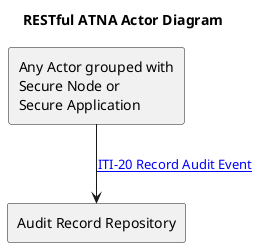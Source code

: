 @startuml
title RESTful ATNA Actor Diagram
agent "Any Actor grouped with\nSecure Node or\nSecure Application" as Client
agent "Audit Record Repository" as Server
Client -down-> Server  : "[[iti-20.html ITI-20 Record Audit Event]]"
@enduml
